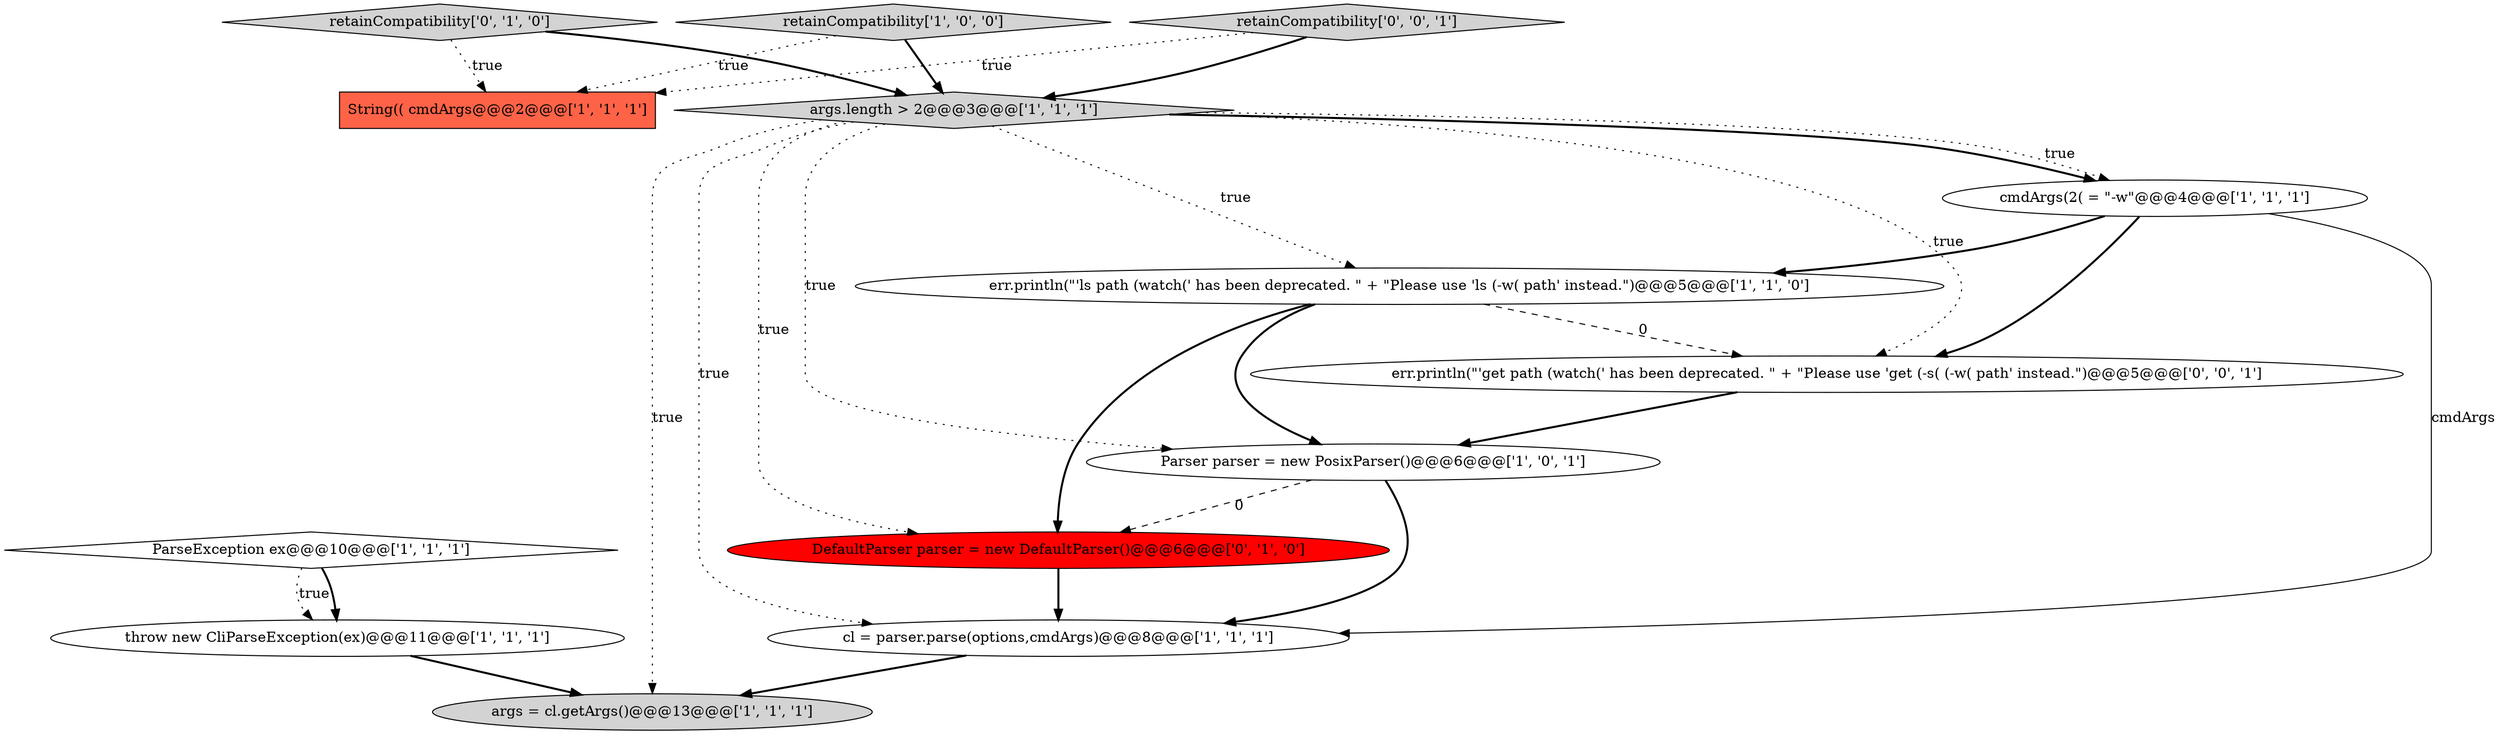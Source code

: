 digraph {
3 [style = filled, label = "throw new CliParseException(ex)@@@11@@@['1', '1', '1']", fillcolor = white, shape = ellipse image = "AAA0AAABBB1BBB"];
5 [style = filled, label = "err.println(\"'ls path (watch(' has been deprecated. \" + \"Please use 'ls (-w( path' instead.\")@@@5@@@['1', '1', '0']", fillcolor = white, shape = ellipse image = "AAA0AAABBB1BBB"];
7 [style = filled, label = "cmdArgs(2( = \"-w\"@@@4@@@['1', '1', '1']", fillcolor = white, shape = ellipse image = "AAA0AAABBB1BBB"];
10 [style = filled, label = "retainCompatibility['0', '1', '0']", fillcolor = lightgray, shape = diamond image = "AAA0AAABBB2BBB"];
2 [style = filled, label = "ParseException ex@@@10@@@['1', '1', '1']", fillcolor = white, shape = diamond image = "AAA0AAABBB1BBB"];
13 [style = filled, label = "retainCompatibility['0', '0', '1']", fillcolor = lightgray, shape = diamond image = "AAA0AAABBB3BBB"];
0 [style = filled, label = "args.length > 2@@@3@@@['1', '1', '1']", fillcolor = lightgray, shape = diamond image = "AAA0AAABBB1BBB"];
12 [style = filled, label = "err.println(\"'get path (watch(' has been deprecated. \" + \"Please use 'get (-s( (-w( path' instead.\")@@@5@@@['0', '0', '1']", fillcolor = white, shape = ellipse image = "AAA0AAABBB3BBB"];
8 [style = filled, label = "String(( cmdArgs@@@2@@@['1', '1', '1']", fillcolor = tomato, shape = box image = "AAA0AAABBB1BBB"];
6 [style = filled, label = "args = cl.getArgs()@@@13@@@['1', '1', '1']", fillcolor = lightgray, shape = ellipse image = "AAA0AAABBB1BBB"];
11 [style = filled, label = "DefaultParser parser = new DefaultParser()@@@6@@@['0', '1', '0']", fillcolor = red, shape = ellipse image = "AAA1AAABBB2BBB"];
4 [style = filled, label = "retainCompatibility['1', '0', '0']", fillcolor = lightgray, shape = diamond image = "AAA0AAABBB1BBB"];
9 [style = filled, label = "Parser parser = new PosixParser()@@@6@@@['1', '0', '1']", fillcolor = white, shape = ellipse image = "AAA0AAABBB1BBB"];
1 [style = filled, label = "cl = parser.parse(options,cmdArgs)@@@8@@@['1', '1', '1']", fillcolor = white, shape = ellipse image = "AAA0AAABBB1BBB"];
2->3 [style = dotted, label="true"];
10->8 [style = dotted, label="true"];
0->12 [style = dotted, label="true"];
5->12 [style = dashed, label="0"];
0->5 [style = dotted, label="true"];
5->9 [style = bold, label=""];
11->1 [style = bold, label=""];
7->12 [style = bold, label=""];
2->3 [style = bold, label=""];
4->8 [style = dotted, label="true"];
3->6 [style = bold, label=""];
7->1 [style = solid, label="cmdArgs"];
0->6 [style = dotted, label="true"];
12->9 [style = bold, label=""];
4->0 [style = bold, label=""];
0->7 [style = bold, label=""];
7->5 [style = bold, label=""];
1->6 [style = bold, label=""];
13->8 [style = dotted, label="true"];
10->0 [style = bold, label=""];
9->11 [style = dashed, label="0"];
13->0 [style = bold, label=""];
5->11 [style = bold, label=""];
9->1 [style = bold, label=""];
0->11 [style = dotted, label="true"];
0->9 [style = dotted, label="true"];
0->7 [style = dotted, label="true"];
0->1 [style = dotted, label="true"];
}
